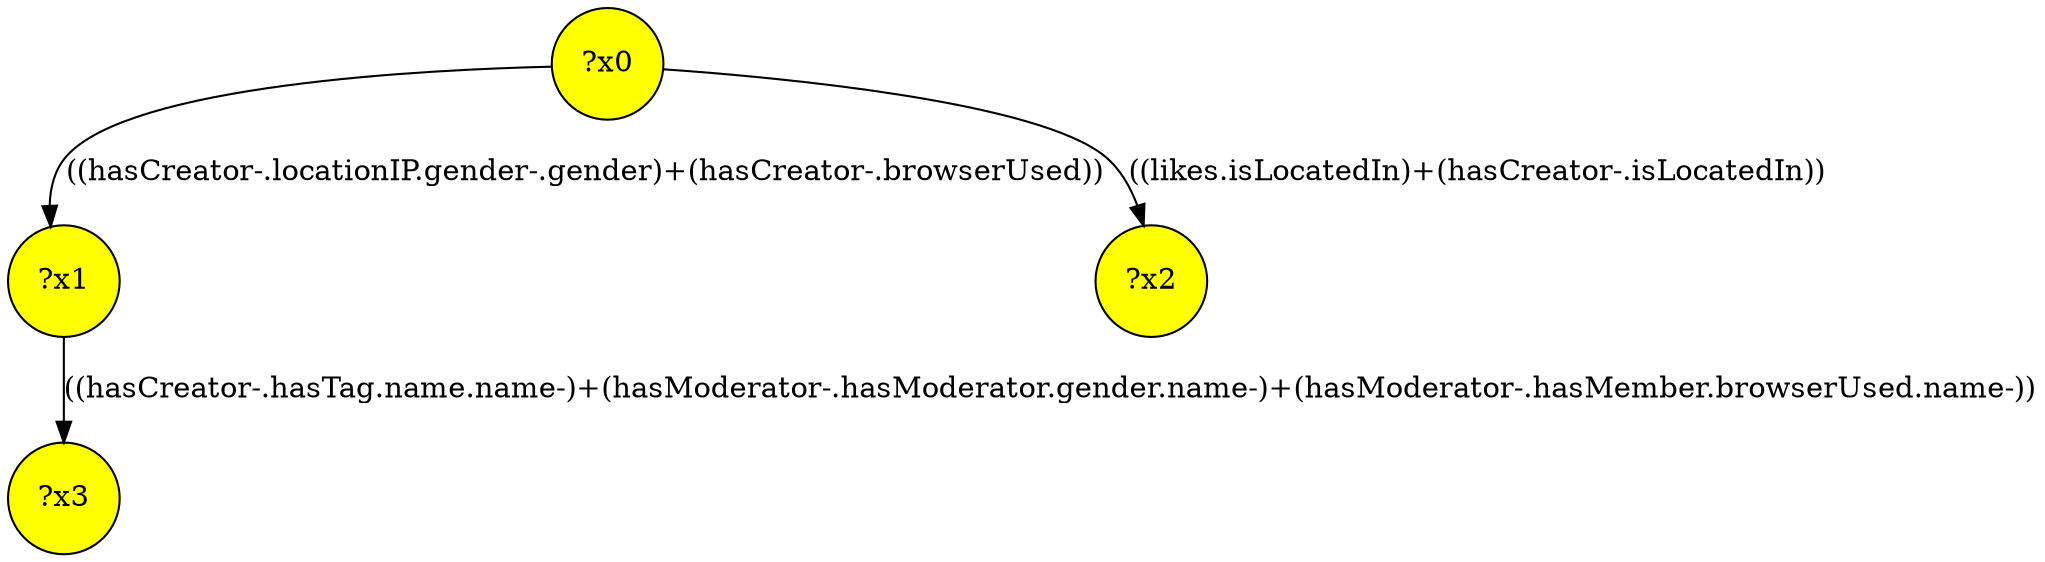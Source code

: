 digraph g {
	x0 [fillcolor="yellow", style="filled," shape=circle, label="?x0"];
	x3 [fillcolor="yellow", style="filled," shape=circle, label="?x3"];
	x1 [fillcolor="yellow", style="filled," shape=circle, label="?x1"];
	x2 [fillcolor="yellow", style="filled," shape=circle, label="?x2"];
	x0 -> x1 [label="((hasCreator-.locationIP.gender-.gender)+(hasCreator-.browserUsed))"];
	x0 -> x2 [label="((likes.isLocatedIn)+(hasCreator-.isLocatedIn))"];
	x1 -> x3 [label="((hasCreator-.hasTag.name.name-)+(hasModerator-.hasModerator.gender.name-)+(hasModerator-.hasMember.browserUsed.name-))"];
}

